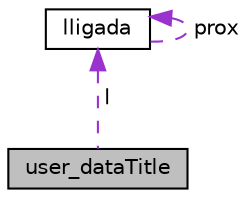 digraph "user_dataTitle"
{
  edge [fontname="Helvetica",fontsize="10",labelfontname="Helvetica",labelfontsize="10"];
  node [fontname="Helvetica",fontsize="10",shape=record];
  Node1 [label="user_dataTitle",height=0.2,width=0.4,color="black", fillcolor="grey75", style="filled", fontcolor="black"];
  Node2 -> Node1 [dir="back",color="darkorchid3",fontsize="10",style="dashed",label=" l" ,fontname="Helvetica"];
  Node2 [label="lligada",height=0.2,width=0.4,color="black", fillcolor="white", style="filled",URL="$structlligada.html"];
  Node2 -> Node2 [dir="back",color="darkorchid3",fontsize="10",style="dashed",label=" prox" ,fontname="Helvetica"];
}
